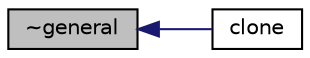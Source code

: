 digraph "~general"
{
  bgcolor="transparent";
  edge [fontname="Helvetica",fontsize="10",labelfontname="Helvetica",labelfontsize="10"];
  node [fontname="Helvetica",fontsize="10",shape=record];
  rankdir="LR";
  Node8 [label="~general",height=0.2,width=0.4,color="black", fillcolor="grey75", style="filled", fontcolor="black"];
  Node8 -> Node9 [dir="back",color="midnightblue",fontsize="10",style="solid",fontname="Helvetica"];
  Node9 [label="clone",height=0.2,width=0.4,color="black",URL="$a24777.html#a21164a3ff1c6fcc4219312d16afa9c90",tooltip="Construct and return a clone. "];
}
